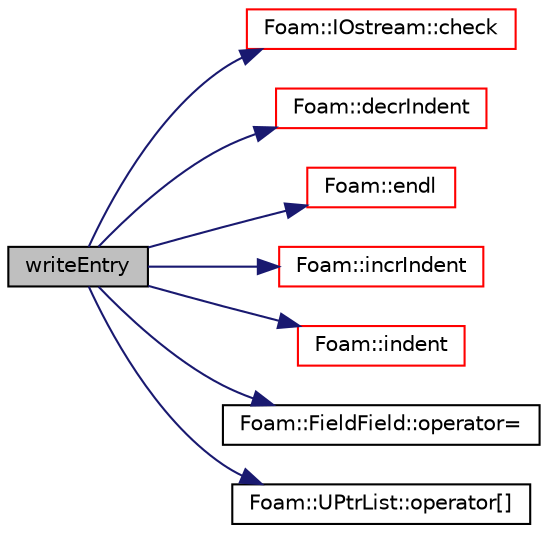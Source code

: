 digraph "writeEntry"
{
  bgcolor="transparent";
  edge [fontname="Helvetica",fontsize="10",labelfontname="Helvetica",labelfontsize="10"];
  node [fontname="Helvetica",fontsize="10",shape=record];
  rankdir="LR";
  Node1212 [label="writeEntry",height=0.2,width=0.4,color="black", fillcolor="grey75", style="filled", fontcolor="black"];
  Node1212 -> Node1213 [color="midnightblue",fontsize="10",style="solid",fontname="Helvetica"];
  Node1213 [label="Foam::IOstream::check",height=0.2,width=0.4,color="red",URL="$a27333.html#a367eb3425fc4e8270e2aa961df8ac8a5",tooltip="Check IOstream status for given operation. "];
  Node1212 -> Node1264 [color="midnightblue",fontsize="10",style="solid",fontname="Helvetica"];
  Node1264 [label="Foam::decrIndent",height=0.2,width=0.4,color="red",URL="$a21851.html#a1c3a44e035fae1cd9d5a4a60a7e1c32b",tooltip="Decrement the indent level. "];
  Node1212 -> Node1224 [color="midnightblue",fontsize="10",style="solid",fontname="Helvetica"];
  Node1224 [label="Foam::endl",height=0.2,width=0.4,color="red",URL="$a21851.html#a2db8fe02a0d3909e9351bb4275b23ce4",tooltip="Add newline and flush stream. "];
  Node1212 -> Node1266 [color="midnightblue",fontsize="10",style="solid",fontname="Helvetica"];
  Node1266 [label="Foam::incrIndent",height=0.2,width=0.4,color="red",URL="$a21851.html#a5baff2b2334a238271b33f039e5dde5c",tooltip="Increment the indent level. "];
  Node1212 -> Node1275 [color="midnightblue",fontsize="10",style="solid",fontname="Helvetica"];
  Node1275 [label="Foam::indent",height=0.2,width=0.4,color="red",URL="$a21851.html#ae297c57ea5b952a8bc9e4f30f7ea8701",tooltip="Indent stream. "];
  Node1212 -> Node1276 [color="midnightblue",fontsize="10",style="solid",fontname="Helvetica"];
  Node1276 [label="Foam::FieldField::operator=",height=0.2,width=0.4,color="black",URL="$a27529.html#ab7eca532f0f9cc82ca81a0ee1aac9b00"];
  Node1212 -> Node1277 [color="midnightblue",fontsize="10",style="solid",fontname="Helvetica"];
  Node1277 [label="Foam::UPtrList::operator[]",height=0.2,width=0.4,color="black",URL="$a27101.html#a92eab3a97cd59afdf63a26b0a90642a9",tooltip="Return element const reference. "];
}
